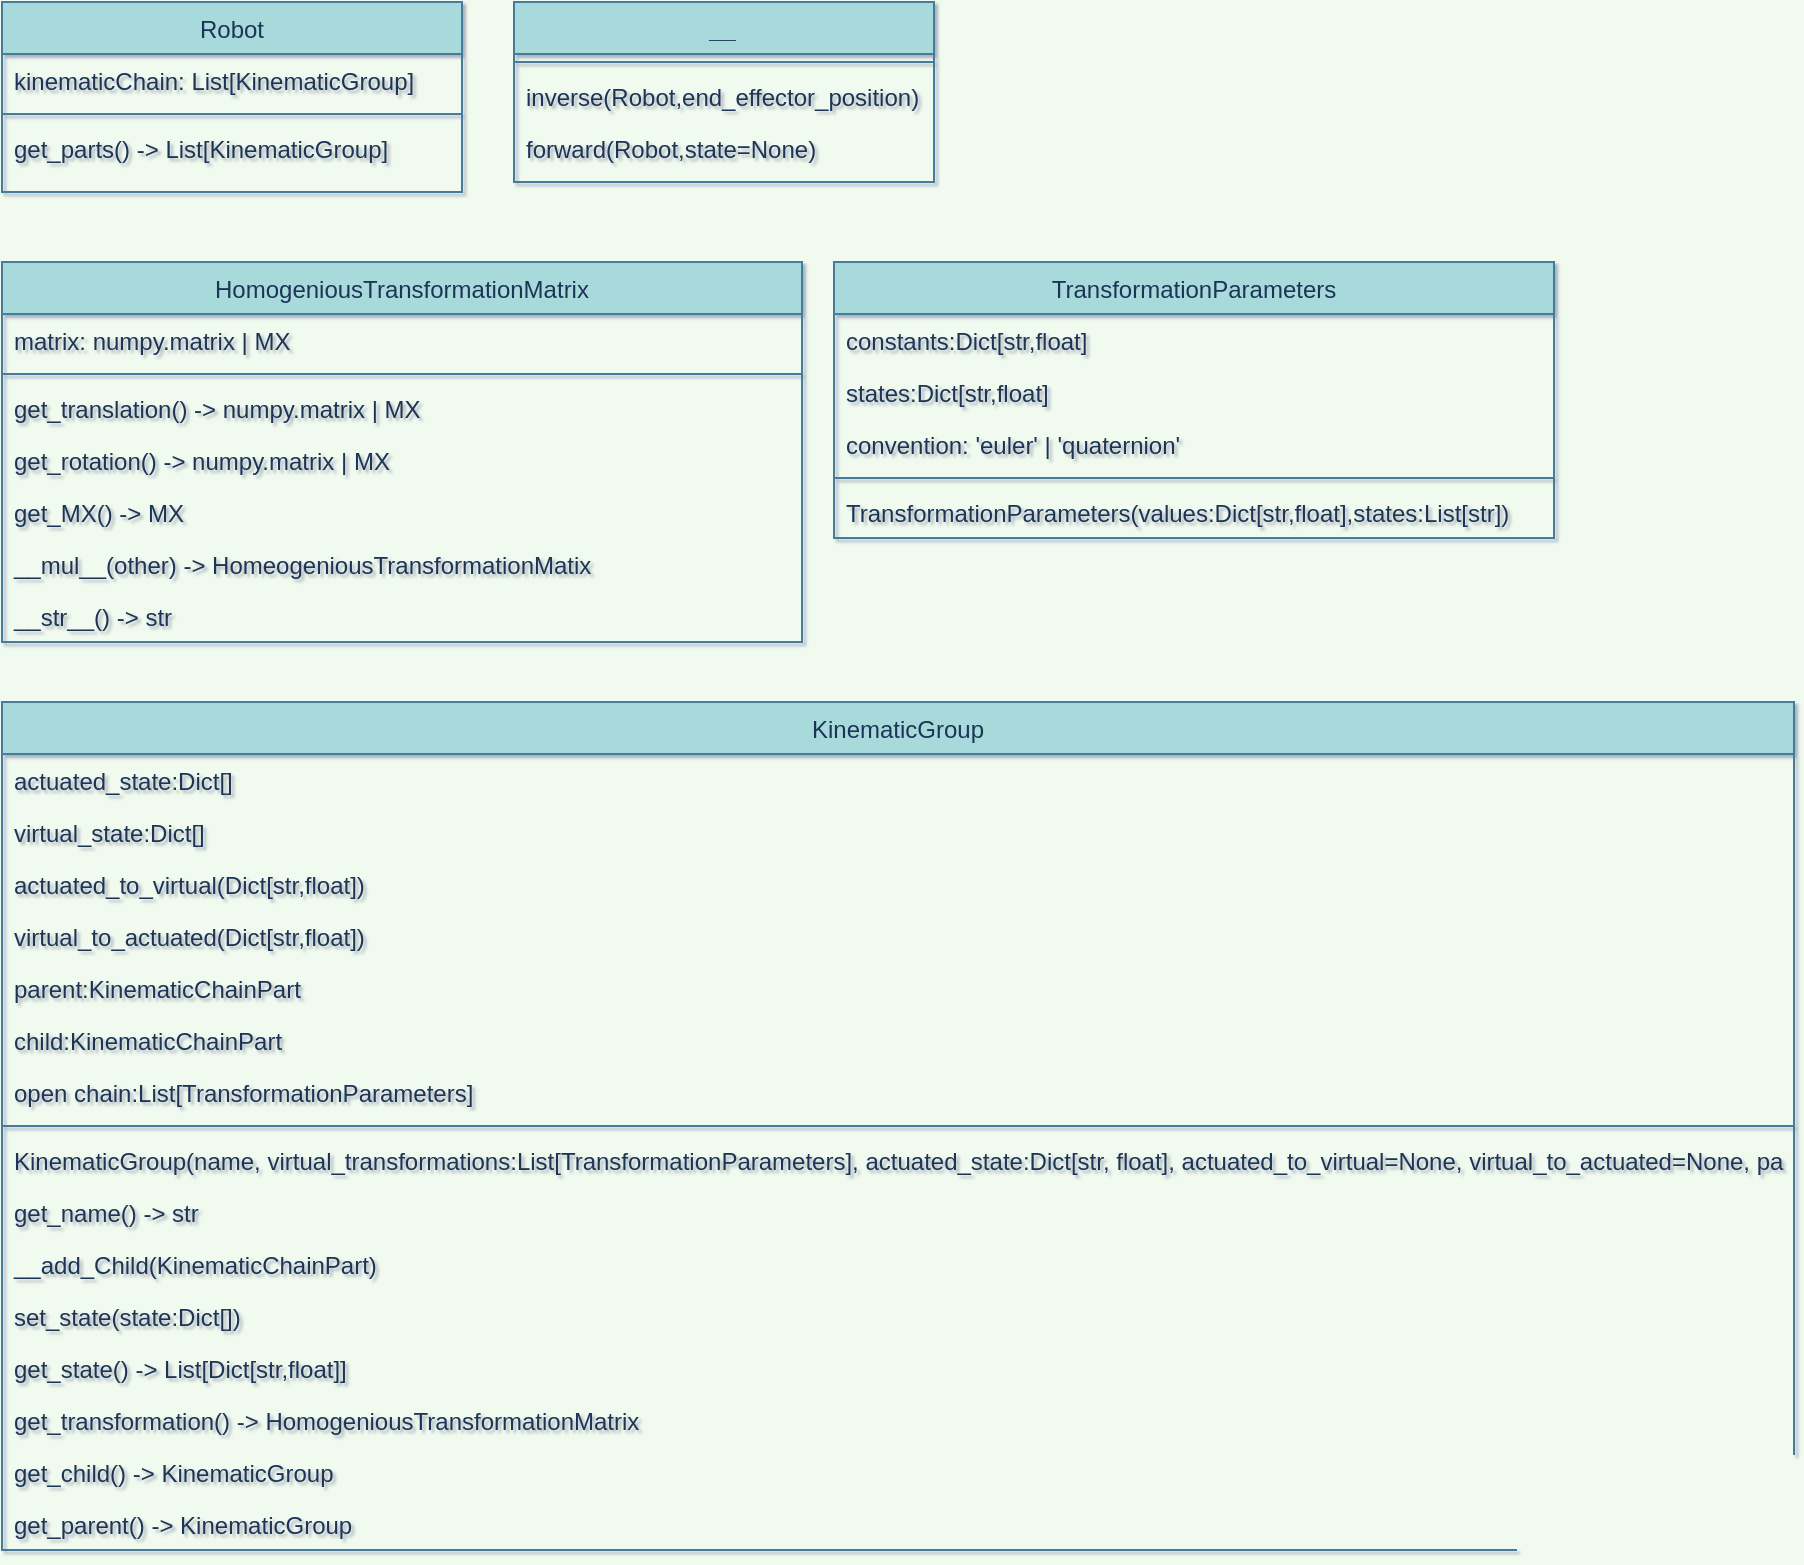 <mxfile scale="1" border="10">
    <diagram id="C5RBs43oDa-KdzZeNtuy" name="Page-1">
        <mxGraphModel dx="1636" dy="574" grid="1" gridSize="10" guides="1" tooltips="1" connect="1" arrows="1" fold="1" page="1" pageScale="1" pageWidth="827" pageHeight="1169" background="#F1FAEE" math="0" shadow="1">
            <root>
                <mxCell id="WIyWlLk6GJQsqaUBKTNV-0"/>
                <mxCell id="WIyWlLk6GJQsqaUBKTNV-1" parent="WIyWlLk6GJQsqaUBKTNV-0"/>
                <mxCell id="zkfFHV4jXpPFQw0GAbJ--0" value="Robot&#10;" style="swimlane;fontStyle=0;align=center;verticalAlign=top;childLayout=stackLayout;horizontal=1;startSize=26;horizontalStack=0;resizeParent=1;resizeLast=0;collapsible=1;marginBottom=0;shadow=0;strokeWidth=1;fillColor=#A8DADC;strokeColor=#457B9D;fontColor=#1D3557;" parent="WIyWlLk6GJQsqaUBKTNV-1" vertex="1">
                    <mxGeometry x="14" y="30" width="230" height="95" as="geometry">
                        <mxRectangle x="230" y="140" width="160" height="26" as="alternateBounds"/>
                    </mxGeometry>
                </mxCell>
                <mxCell id="zkfFHV4jXpPFQw0GAbJ--1" value="kinematicChain: List[KinematicGroup]&#10;" style="text;align=left;verticalAlign=top;spacingLeft=4;spacingRight=4;overflow=hidden;rotatable=0;points=[[0,0.5],[1,0.5]];portConstraint=eastwest;fontColor=#1D3557;" parent="zkfFHV4jXpPFQw0GAbJ--0" vertex="1">
                    <mxGeometry y="26" width="230" height="26" as="geometry"/>
                </mxCell>
                <mxCell id="zkfFHV4jXpPFQw0GAbJ--4" value="" style="line;html=1;strokeWidth=1;align=left;verticalAlign=middle;spacingTop=-1;spacingLeft=3;spacingRight=3;rotatable=0;labelPosition=right;points=[];portConstraint=eastwest;fillColor=#A8DADC;strokeColor=#457B9D;fontColor=#1D3557;labelBackgroundColor=#F1FAEE;" parent="zkfFHV4jXpPFQw0GAbJ--0" vertex="1">
                    <mxGeometry y="52" width="230" height="8" as="geometry"/>
                </mxCell>
                <mxCell id="1Mubp9VxluldV6Ck6pvW-1" value="get_parts() -&gt; List[KinematicGroup]" style="text;align=left;verticalAlign=top;spacingLeft=4;spacingRight=4;overflow=hidden;rotatable=0;points=[[0,0.5],[1,0.5]];portConstraint=eastwest;fontColor=#1D3557;" parent="zkfFHV4jXpPFQw0GAbJ--0" vertex="1">
                    <mxGeometry y="60" width="230" height="26" as="geometry"/>
                </mxCell>
                <mxCell id="39" value="__" style="swimlane;fontStyle=2;align=center;verticalAlign=top;childLayout=stackLayout;horizontal=1;startSize=26;horizontalStack=0;resizeParent=1;resizeLast=0;collapsible=1;marginBottom=0;shadow=0;strokeWidth=1;fillColor=#A8DADC;strokeColor=#457B9D;fontColor=#1D3557;" parent="WIyWlLk6GJQsqaUBKTNV-1" vertex="1">
                    <mxGeometry x="270" y="30" width="210" height="90" as="geometry">
                        <mxRectangle x="230" y="140" width="160" height="26" as="alternateBounds"/>
                    </mxGeometry>
                </mxCell>
                <mxCell id="42" value="" style="line;html=1;strokeWidth=1;align=left;verticalAlign=middle;spacingTop=-1;spacingLeft=3;spacingRight=3;rotatable=0;labelPosition=right;points=[];portConstraint=eastwest;fillColor=#A8DADC;strokeColor=#457B9D;fontColor=#1D3557;labelBackgroundColor=#F1FAEE;" parent="39" vertex="1">
                    <mxGeometry y="26" width="210" height="8" as="geometry"/>
                </mxCell>
                <mxCell id="43" value="inverse(Robot,end_effector_position)" style="text;align=left;verticalAlign=top;spacingLeft=4;spacingRight=4;overflow=hidden;rotatable=0;points=[[0,0.5],[1,0.5]];portConstraint=eastwest;fontColor=#1D3557;" parent="39" vertex="1">
                    <mxGeometry y="34" width="210" height="26" as="geometry"/>
                </mxCell>
                <mxCell id="44" value="forward(Robot,state=None)" style="text;align=left;verticalAlign=top;spacingLeft=4;spacingRight=4;overflow=hidden;rotatable=0;points=[[0,0.5],[1,0.5]];portConstraint=eastwest;fontColor=#1D3557;" parent="39" vertex="1">
                    <mxGeometry y="60" width="210" height="26" as="geometry"/>
                </mxCell>
                <mxCell id="57" value="KinematicGroup" style="swimlane;fontStyle=0;align=center;verticalAlign=top;childLayout=stackLayout;horizontal=1;startSize=26;horizontalStack=0;resizeParent=1;resizeLast=0;collapsible=1;marginBottom=0;shadow=0;strokeWidth=1;fillColor=#A8DADC;strokeColor=#457B9D;fontColor=#1D3557;" parent="WIyWlLk6GJQsqaUBKTNV-1" vertex="1">
                    <mxGeometry x="14" y="380" width="896" height="424" as="geometry">
                        <mxRectangle x="230" y="140" width="160" height="26" as="alternateBounds"/>
                    </mxGeometry>
                </mxCell>
                <mxCell id="66" value="actuated_state:Dict[]" style="text;align=left;verticalAlign=top;spacingLeft=4;spacingRight=4;overflow=hidden;rotatable=0;points=[[0,0.5],[1,0.5]];portConstraint=eastwest;fontColor=#1D3557;" parent="57" vertex="1">
                    <mxGeometry y="26" width="896" height="26" as="geometry"/>
                </mxCell>
                <mxCell id="109" value="virtual_state:Dict[]" style="text;align=left;verticalAlign=top;spacingLeft=4;spacingRight=4;overflow=hidden;rotatable=0;points=[[0,0.5],[1,0.5]];portConstraint=eastwest;fontColor=#1D3557;" parent="57" vertex="1">
                    <mxGeometry y="52" width="896" height="26" as="geometry"/>
                </mxCell>
                <mxCell id="110" value="actuated_to_virtual(Dict[str,float])" style="text;align=left;verticalAlign=top;spacingLeft=4;spacingRight=4;overflow=hidden;rotatable=0;points=[[0,0.5],[1,0.5]];portConstraint=eastwest;fontColor=#1D3557;" parent="57" vertex="1">
                    <mxGeometry y="78" width="896" height="26" as="geometry"/>
                </mxCell>
                <mxCell id="80" value="virtual_to_actuated(Dict[str,float])" style="text;align=left;verticalAlign=top;spacingLeft=4;spacingRight=4;overflow=hidden;rotatable=0;points=[[0,0.5],[1,0.5]];portConstraint=eastwest;fontColor=#1D3557;" parent="57" vertex="1">
                    <mxGeometry y="104" width="896" height="26" as="geometry"/>
                </mxCell>
                <mxCell id="65" value="parent:KinematicChainPart" style="text;align=left;verticalAlign=top;spacingLeft=4;spacingRight=4;overflow=hidden;rotatable=0;points=[[0,0.5],[1,0.5]];portConstraint=eastwest;fontColor=#1D3557;" parent="57" vertex="1">
                    <mxGeometry y="130" width="896" height="26" as="geometry"/>
                </mxCell>
                <mxCell id="111" value="child:KinematicChainPart" style="text;align=left;verticalAlign=top;spacingLeft=4;spacingRight=4;overflow=hidden;rotatable=0;points=[[0,0.5],[1,0.5]];portConstraint=eastwest;fontColor=#1D3557;" parent="57" vertex="1">
                    <mxGeometry y="156" width="896" height="26" as="geometry"/>
                </mxCell>
                <mxCell id="107" value="open chain:List[TransformationParameters]" style="text;align=left;verticalAlign=top;spacingLeft=4;spacingRight=4;overflow=hidden;rotatable=0;points=[[0,0.5],[1,0.5]];portConstraint=eastwest;fontColor=#1D3557;" parent="57" vertex="1">
                    <mxGeometry y="182" width="896" height="26" as="geometry"/>
                </mxCell>
                <mxCell id="59" value="" style="line;html=1;strokeWidth=1;align=left;verticalAlign=middle;spacingTop=-1;spacingLeft=3;spacingRight=3;rotatable=0;labelPosition=right;points=[];portConstraint=eastwest;fillColor=#A8DADC;strokeColor=#457B9D;fontColor=#1D3557;labelBackgroundColor=#F1FAEE;" parent="57" vertex="1">
                    <mxGeometry y="208" width="896" height="8" as="geometry"/>
                </mxCell>
                <mxCell id="108" value="KinematicGroup(name, virtual_transformations:List[TransformationParameters], actuated_state:Dict[str, float], actuated_to_virtual=None, virtual_to_actuated=None, parent=None)" style="text;align=left;verticalAlign=top;spacingLeft=4;spacingRight=4;overflow=hidden;rotatable=0;points=[[0,0.5],[1,0.5]];portConstraint=eastwest;fontColor=#1D3557;" parent="57" vertex="1">
                    <mxGeometry y="216" width="896" height="26" as="geometry"/>
                </mxCell>
                <mxCell id="60" value="get_name() -&gt; str" style="text;align=left;verticalAlign=top;spacingLeft=4;spacingRight=4;overflow=hidden;rotatable=0;points=[[0,0.5],[1,0.5]];portConstraint=eastwest;fontColor=#1D3557;" parent="57" vertex="1">
                    <mxGeometry y="242" width="896" height="26" as="geometry"/>
                </mxCell>
                <mxCell id="91" value="__add_Child(KinematicChainPart)" style="text;align=left;verticalAlign=top;spacingLeft=4;spacingRight=4;overflow=hidden;rotatable=0;points=[[0,0.5],[1,0.5]];portConstraint=eastwest;fontColor=#1D3557;" parent="57" vertex="1">
                    <mxGeometry y="268" width="896" height="26" as="geometry"/>
                </mxCell>
                <mxCell id="67" value="set_state(state:Dict[])" style="text;align=left;verticalAlign=top;spacingLeft=4;spacingRight=4;overflow=hidden;rotatable=0;points=[[0,0.5],[1,0.5]];portConstraint=eastwest;fontColor=#1D3557;" parent="57" vertex="1">
                    <mxGeometry y="294" width="896" height="26" as="geometry"/>
                </mxCell>
                <mxCell id="68" value="get_state() -&gt; List[Dict[str,float]]" style="text;align=left;verticalAlign=top;spacingLeft=4;spacingRight=4;overflow=hidden;rotatable=0;points=[[0,0.5],[1,0.5]];portConstraint=eastwest;fontColor=#1D3557;" parent="57" vertex="1">
                    <mxGeometry y="320" width="896" height="26" as="geometry"/>
                </mxCell>
                <mxCell id="69" value="get_transformation() -&gt; HomogeniousTransformationMatrix" style="text;align=left;verticalAlign=top;spacingLeft=4;spacingRight=4;overflow=hidden;rotatable=0;points=[[0,0.5],[1,0.5]];portConstraint=eastwest;fontColor=#1D3557;" parent="57" vertex="1">
                    <mxGeometry y="346" width="896" height="26" as="geometry"/>
                </mxCell>
                <mxCell id="105" value="get_child() -&gt; KinematicGroup" style="text;align=left;verticalAlign=top;spacingLeft=4;spacingRight=4;overflow=hidden;rotatable=0;points=[[0,0.5],[1,0.5]];portConstraint=eastwest;fontColor=#1D3557;" parent="57" vertex="1">
                    <mxGeometry y="372" width="896" height="26" as="geometry"/>
                </mxCell>
                <mxCell id="106" value="get_parent() -&gt; KinematicGroup" style="text;align=left;verticalAlign=top;spacingLeft=4;spacingRight=4;overflow=hidden;rotatable=0;points=[[0,0.5],[1,0.5]];portConstraint=eastwest;fontColor=#1D3557;" parent="57" vertex="1">
                    <mxGeometry y="398" width="896" height="26" as="geometry"/>
                </mxCell>
                <mxCell id="92" value="HomogeniousTransformationMatrix" style="swimlane;fontStyle=0;align=center;verticalAlign=top;childLayout=stackLayout;horizontal=1;startSize=26;horizontalStack=0;resizeParent=1;resizeLast=0;collapsible=1;marginBottom=0;shadow=0;strokeWidth=1;fillColor=#A8DADC;strokeColor=#457B9D;fontColor=#1D3557;" parent="WIyWlLk6GJQsqaUBKTNV-1" vertex="1">
                    <mxGeometry x="14" y="160" width="400" height="190" as="geometry">
                        <mxRectangle x="230" y="140" width="160" height="26" as="alternateBounds"/>
                    </mxGeometry>
                </mxCell>
                <mxCell id="93" value="matrix: numpy.matrix | MX" style="text;align=left;verticalAlign=top;spacingLeft=4;spacingRight=4;overflow=hidden;rotatable=0;points=[[0,0.5],[1,0.5]];portConstraint=eastwest;fontColor=#1D3557;" parent="92" vertex="1">
                    <mxGeometry y="26" width="400" height="26" as="geometry"/>
                </mxCell>
                <mxCell id="97" value="" style="line;html=1;strokeWidth=1;align=left;verticalAlign=middle;spacingTop=-1;spacingLeft=3;spacingRight=3;rotatable=0;labelPosition=right;points=[];portConstraint=eastwest;fillColor=#A8DADC;strokeColor=#457B9D;fontColor=#1D3557;labelBackgroundColor=#F1FAEE;" parent="92" vertex="1">
                    <mxGeometry y="52" width="400" height="8" as="geometry"/>
                </mxCell>
                <mxCell id="98" value="get_translation() -&gt; numpy.matrix | MX" style="text;align=left;verticalAlign=top;spacingLeft=4;spacingRight=4;overflow=hidden;rotatable=0;points=[[0,0.5],[1,0.5]];portConstraint=eastwest;fontColor=#1D3557;" parent="92" vertex="1">
                    <mxGeometry y="60" width="400" height="26" as="geometry"/>
                </mxCell>
                <mxCell id="99" value="get_rotation() -&gt; numpy.matrix | MX" style="text;align=left;verticalAlign=top;spacingLeft=4;spacingRight=4;overflow=hidden;rotatable=0;points=[[0,0.5],[1,0.5]];portConstraint=eastwest;fontColor=#1D3557;" parent="92" vertex="1">
                    <mxGeometry y="86" width="400" height="26" as="geometry"/>
                </mxCell>
                <mxCell id="100" value="get_MX() -&gt; MX" style="text;align=left;verticalAlign=top;spacingLeft=4;spacingRight=4;overflow=hidden;rotatable=0;points=[[0,0.5],[1,0.5]];portConstraint=eastwest;fontColor=#1D3557;" parent="92" vertex="1">
                    <mxGeometry y="112" width="400" height="26" as="geometry"/>
                </mxCell>
                <mxCell id="101" value="__mul__(other) -&gt; HomeogeniousTransformationMatix" style="text;align=left;verticalAlign=top;spacingLeft=4;spacingRight=4;overflow=hidden;rotatable=0;points=[[0,0.5],[1,0.5]];portConstraint=eastwest;fontColor=#1D3557;" parent="92" vertex="1">
                    <mxGeometry y="138" width="400" height="26" as="geometry"/>
                </mxCell>
                <mxCell id="102" value="__str__() -&gt; str" style="text;align=left;verticalAlign=top;spacingLeft=4;spacingRight=4;overflow=hidden;rotatable=0;points=[[0,0.5],[1,0.5]];portConstraint=eastwest;fontColor=#1D3557;" parent="92" vertex="1">
                    <mxGeometry y="164" width="400" height="26" as="geometry"/>
                </mxCell>
                <mxCell id="112" value="TransformationParameters" style="swimlane;fontStyle=0;align=center;verticalAlign=top;childLayout=stackLayout;horizontal=1;startSize=26;horizontalStack=0;resizeParent=1;resizeLast=0;collapsible=1;marginBottom=0;shadow=0;strokeWidth=1;fillColor=#A8DADC;strokeColor=#457B9D;fontColor=#1D3557;" parent="WIyWlLk6GJQsqaUBKTNV-1" vertex="1">
                    <mxGeometry x="430" y="160" width="360" height="138" as="geometry">
                        <mxRectangle x="230" y="140" width="160" height="26" as="alternateBounds"/>
                    </mxGeometry>
                </mxCell>
                <mxCell id="113" value="constants:Dict[str,float]" style="text;align=left;verticalAlign=top;spacingLeft=4;spacingRight=4;overflow=hidden;rotatable=0;points=[[0,0.5],[1,0.5]];portConstraint=eastwest;fontColor=#1D3557;" parent="112" vertex="1">
                    <mxGeometry y="26" width="360" height="26" as="geometry"/>
                </mxCell>
                <mxCell id="120" value="states:Dict[str,float]" style="text;align=left;verticalAlign=top;spacingLeft=4;spacingRight=4;overflow=hidden;rotatable=0;points=[[0,0.5],[1,0.5]];portConstraint=eastwest;fontColor=#1D3557;" parent="112" vertex="1">
                    <mxGeometry y="52" width="360" height="26" as="geometry"/>
                </mxCell>
                <mxCell id="122" value="convention: 'euler' | 'quaternion'" style="text;align=left;verticalAlign=top;spacingLeft=4;spacingRight=4;overflow=hidden;rotatable=0;points=[[0,0.5],[1,0.5]];portConstraint=eastwest;fontColor=#1D3557;" vertex="1" parent="112">
                    <mxGeometry y="78" width="360" height="26" as="geometry"/>
                </mxCell>
                <mxCell id="114" value="" style="line;html=1;strokeWidth=1;align=left;verticalAlign=middle;spacingTop=-1;spacingLeft=3;spacingRight=3;rotatable=0;labelPosition=right;points=[];portConstraint=eastwest;fillColor=#A8DADC;strokeColor=#457B9D;fontColor=#1D3557;labelBackgroundColor=#F1FAEE;" parent="112" vertex="1">
                    <mxGeometry y="104" width="360" height="8" as="geometry"/>
                </mxCell>
                <mxCell id="121" value="TransformationParameters(values:Dict[str,float],states:List[str])" style="text;align=left;verticalAlign=top;spacingLeft=4;spacingRight=4;overflow=hidden;rotatable=0;points=[[0,0.5],[1,0.5]];portConstraint=eastwest;fontColor=#1D3557;" parent="112" vertex="1">
                    <mxGeometry y="112" width="360" height="26" as="geometry"/>
                </mxCell>
            </root>
        </mxGraphModel>
    </diagram>
</mxfile>